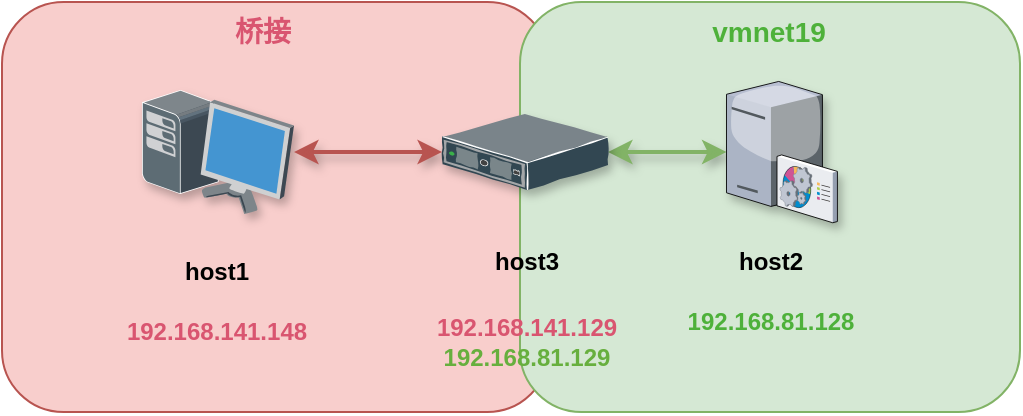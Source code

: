 <mxfile version="14.1.5" type="device"><diagram id="aAEfqS2sq5v0j8vHI_K6" name="Page-1"><mxGraphModel dx="581" dy="559" grid="1" gridSize="10" guides="1" tooltips="1" connect="1" arrows="1" fold="1" page="1" pageScale="1" pageWidth="827" pageHeight="1169" math="0" shadow="0"><root><mxCell id="0"/><mxCell id="1" parent="0"/><mxCell id="QzCPQPErbsks7gUr26NS-10" value="" style="rounded=1;whiteSpace=wrap;html=1;fillColor=#f8cecc;strokeColor=#b85450;" vertex="1" parent="1"><mxGeometry x="30" y="465.01" width="273.5" height="204.99" as="geometry"/></mxCell><mxCell id="QzCPQPErbsks7gUr26NS-8" value="" style="rounded=1;whiteSpace=wrap;html=1;fillColor=#d5e8d4;strokeColor=#82b366;" vertex="1" parent="1"><mxGeometry x="289" y="465.01" width="250" height="204.99" as="geometry"/></mxCell><mxCell id="v7dRGCv-wE1mmLC6ORjH-1" value="" style="shadow=1;dashed=0;html=1;labelPosition=center;verticalLabelPosition=bottom;verticalAlign=top;align=center;outlineConnect=0;shape=mxgraph.veeam.3d.workstation;" parent="1" vertex="1"><mxGeometry x="100" y="508.99" width="76" height="62" as="geometry"/></mxCell><mxCell id="4Cg5-j11dDlmtCIMopgs-3" value="" style="edgeStyle=orthogonalEdgeStyle;rounded=0;orthogonalLoop=1;jettySize=auto;html=1;fillColor=#d5e8d4;strokeColor=#82b366;strokeWidth=2;shadow=1;startArrow=classic;startFill=1;" parent="1" source="v7dRGCv-wE1mmLC6ORjH-3" target="v7dRGCv-wE1mmLC6ORjH-15" edge="1"><mxGeometry relative="1" as="geometry"/></mxCell><mxCell id="v7dRGCv-wE1mmLC6ORjH-3" value="" style="verticalLabelPosition=bottom;aspect=fixed;html=1;verticalAlign=top;strokeColor=none;align=center;outlineConnect=0;shape=mxgraph.citrix.command_center;shadow=1;" parent="1" vertex="1"><mxGeometry x="392.25" y="504.72" width="55.5" height="70.57" as="geometry"/></mxCell><mxCell id="v7dRGCv-wE1mmLC6ORjH-12" value="vmnet19" style="text;html=1;align=center;verticalAlign=middle;resizable=0;points=[];autosize=1;fontStyle=1;fontSize=14;fontColor=#4EB13A;shadow=1;" parent="1" vertex="1"><mxGeometry x="377.75" y="470" width="70" height="20" as="geometry"/></mxCell><mxCell id="v7dRGCv-wE1mmLC6ORjH-15" value="" style="shadow=1;dashed=0;html=1;labelPosition=center;verticalLabelPosition=bottom;verticalAlign=top;align=center;outlineConnect=0;shape=mxgraph.veeam.3d.switch;rounded=1;glass=1;comic=1;fillColor=#D95570;fontSize=14;fontColor=#D95570;" parent="1" vertex="1"><mxGeometry x="250" y="521" width="83" height="38" as="geometry"/></mxCell><mxCell id="v7dRGCv-wE1mmLC6ORjH-24" value="&lt;b&gt;桥接&lt;/b&gt;" style="text;html=1;align=center;verticalAlign=middle;resizable=0;points=[];autosize=1;fontSize=14;fontColor=#D95570;shadow=1;" parent="1" vertex="1"><mxGeometry x="140" y="470" width="40" height="20" as="geometry"/></mxCell><mxCell id="v7dRGCv-wE1mmLC6ORjH-26" value="&lt;font color=&quot;#4eb13a&quot;&gt;192.168.81.128&lt;/font&gt;" style="text;html=1;align=center;verticalAlign=middle;resizable=0;points=[];autosize=1;fontSize=12;fontColor=#D95570;fontStyle=1;shadow=1;" parent="1" vertex="1"><mxGeometry x="364" y="615" width="100" height="20" as="geometry"/></mxCell><mxCell id="4Cg5-j11dDlmtCIMopgs-5" value="" style="endArrow=classic;startArrow=classic;html=1;fillColor=#f8cecc;strokeColor=#b85450;strokeWidth=2;shadow=1;" parent="1" source="v7dRGCv-wE1mmLC6ORjH-1" target="v7dRGCv-wE1mmLC6ORjH-15" edge="1"><mxGeometry width="50" height="50" relative="1" as="geometry"><mxPoint x="210" y="520" as="sourcePoint"/><mxPoint x="260" y="470" as="targetPoint"/></mxGeometry></mxCell><mxCell id="QzCPQPErbsks7gUr26NS-1" value="host1" style="text;html=1;align=center;verticalAlign=middle;resizable=0;points=[];autosize=1;fontStyle=1" vertex="1" parent="1"><mxGeometry x="112" y="590" width="50" height="20" as="geometry"/></mxCell><mxCell id="QzCPQPErbsks7gUr26NS-3" value="host2" style="text;html=1;align=center;verticalAlign=middle;resizable=0;points=[];autosize=1;fontStyle=1" vertex="1" parent="1"><mxGeometry x="389" y="585" width="50" height="20" as="geometry"/></mxCell><mxCell id="QzCPQPErbsks7gUr26NS-4" value="host3" style="text;html=1;align=center;verticalAlign=middle;resizable=0;points=[];autosize=1;fontStyle=1" vertex="1" parent="1"><mxGeometry x="266.5" y="585" width="50" height="20" as="geometry"/></mxCell><mxCell id="QzCPQPErbsks7gUr26NS-11" value="192.168.141.148" style="text;html=1;align=center;verticalAlign=middle;resizable=0;points=[];autosize=1;fontStyle=1;fontColor=#D95570;" vertex="1" parent="1"><mxGeometry x="82" y="620" width="110" height="20" as="geometry"/></mxCell><mxCell id="QzCPQPErbsks7gUr26NS-12" value="&lt;font color=&quot;#d95570&quot;&gt;&lt;b&gt;192.168.141.129&lt;/b&gt;&lt;/font&gt;&lt;br&gt;&lt;b&gt;&lt;font color=&quot;#67af3e&quot;&gt;192.168.81.129&lt;/font&gt;&lt;/b&gt;" style="text;html=1;align=center;verticalAlign=middle;resizable=0;points=[];autosize=1;" vertex="1" parent="1"><mxGeometry x="236.5" y="620" width="110" height="30" as="geometry"/></mxCell></root></mxGraphModel></diagram></mxfile>